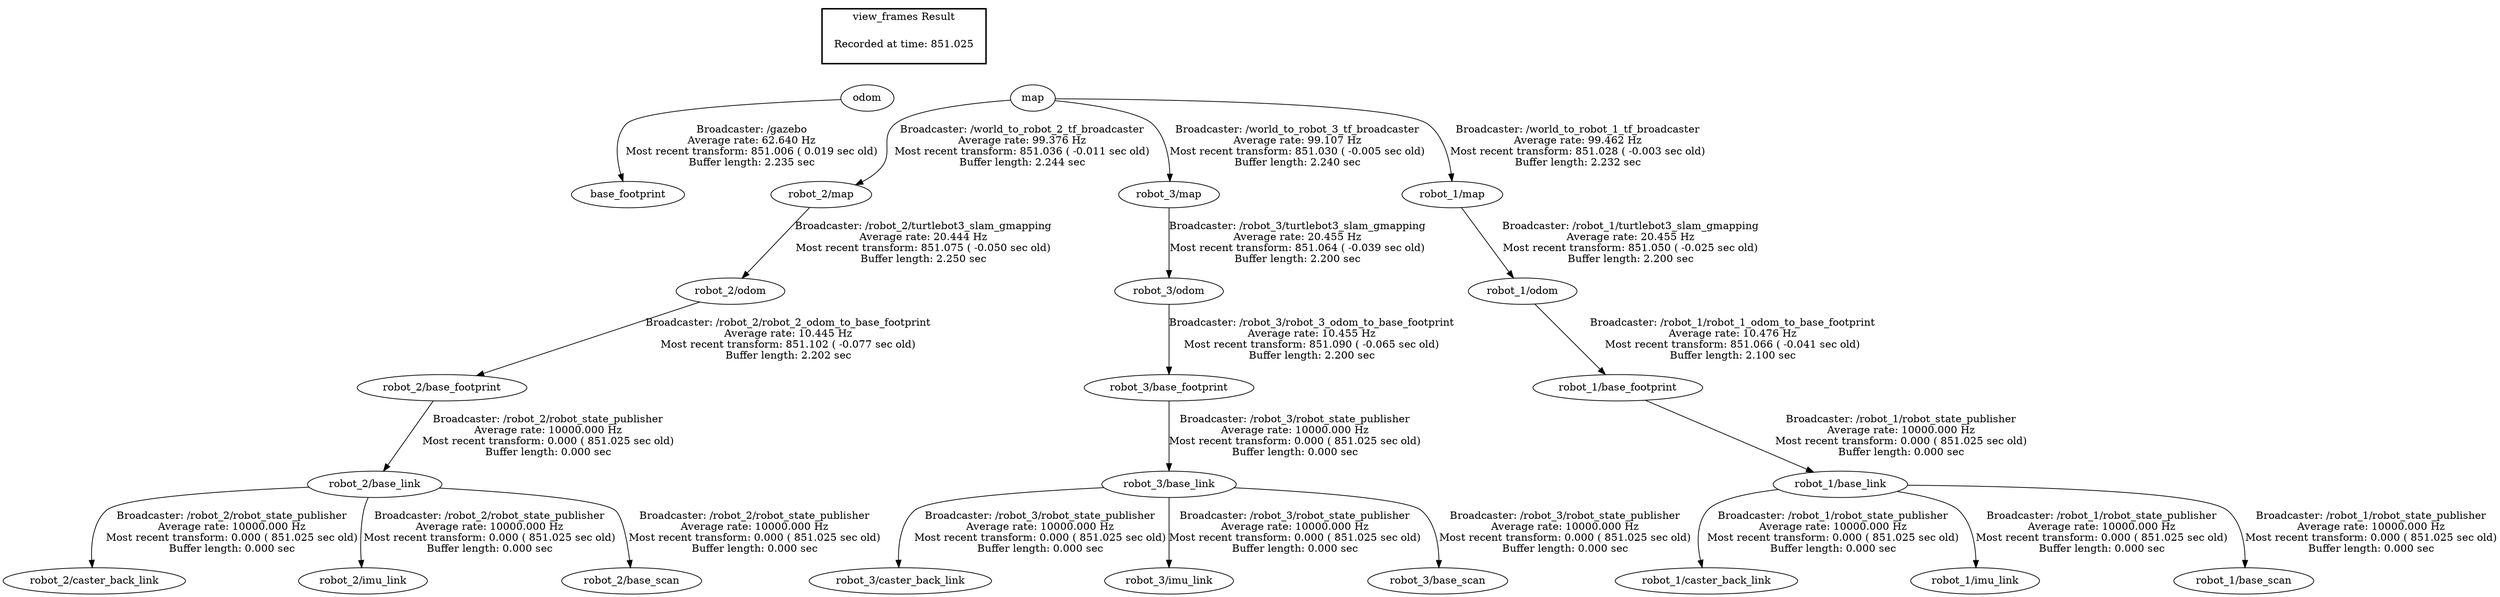 digraph G {
"odom" -> "base_footprint"[label="Broadcaster: /gazebo\nAverage rate: 62.640 Hz\nMost recent transform: 851.006 ( 0.019 sec old)\nBuffer length: 2.235 sec\n"];
"robot_2/map" -> "robot_2/odom"[label="Broadcaster: /robot_2/turtlebot3_slam_gmapping\nAverage rate: 20.444 Hz\nMost recent transform: 851.075 ( -0.050 sec old)\nBuffer length: 2.250 sec\n"];
"map" -> "robot_2/map"[label="Broadcaster: /world_to_robot_2_tf_broadcaster\nAverage rate: 99.376 Hz\nMost recent transform: 851.036 ( -0.011 sec old)\nBuffer length: 2.244 sec\n"];
"robot_1/base_footprint" -> "robot_1/base_link"[label="Broadcaster: /robot_1/robot_state_publisher\nAverage rate: 10000.000 Hz\nMost recent transform: 0.000 ( 851.025 sec old)\nBuffer length: 0.000 sec\n"];
"robot_1/odom" -> "robot_1/base_footprint"[label="Broadcaster: /robot_1/robot_1_odom_to_base_footprint\nAverage rate: 10.476 Hz\nMost recent transform: 851.066 ( -0.041 sec old)\nBuffer length: 2.100 sec\n"];
"robot_1/base_link" -> "robot_1/caster_back_link"[label="Broadcaster: /robot_1/robot_state_publisher\nAverage rate: 10000.000 Hz\nMost recent transform: 0.000 ( 851.025 sec old)\nBuffer length: 0.000 sec\n"];
"robot_1/base_link" -> "robot_1/imu_link"[label="Broadcaster: /robot_1/robot_state_publisher\nAverage rate: 10000.000 Hz\nMost recent transform: 0.000 ( 851.025 sec old)\nBuffer length: 0.000 sec\n"];
"robot_1/base_link" -> "robot_1/base_scan"[label="Broadcaster: /robot_1/robot_state_publisher\nAverage rate: 10000.000 Hz\nMost recent transform: 0.000 ( 851.025 sec old)\nBuffer length: 0.000 sec\n"];
"robot_3/base_footprint" -> "robot_3/base_link"[label="Broadcaster: /robot_3/robot_state_publisher\nAverage rate: 10000.000 Hz\nMost recent transform: 0.000 ( 851.025 sec old)\nBuffer length: 0.000 sec\n"];
"robot_3/odom" -> "robot_3/base_footprint"[label="Broadcaster: /robot_3/robot_3_odom_to_base_footprint\nAverage rate: 10.455 Hz\nMost recent transform: 851.090 ( -0.065 sec old)\nBuffer length: 2.200 sec\n"];
"robot_3/base_link" -> "robot_3/caster_back_link"[label="Broadcaster: /robot_3/robot_state_publisher\nAverage rate: 10000.000 Hz\nMost recent transform: 0.000 ( 851.025 sec old)\nBuffer length: 0.000 sec\n"];
"robot_3/base_link" -> "robot_3/imu_link"[label="Broadcaster: /robot_3/robot_state_publisher\nAverage rate: 10000.000 Hz\nMost recent transform: 0.000 ( 851.025 sec old)\nBuffer length: 0.000 sec\n"];
"robot_3/base_link" -> "robot_3/base_scan"[label="Broadcaster: /robot_3/robot_state_publisher\nAverage rate: 10000.000 Hz\nMost recent transform: 0.000 ( 851.025 sec old)\nBuffer length: 0.000 sec\n"];
"map" -> "robot_3/map"[label="Broadcaster: /world_to_robot_3_tf_broadcaster\nAverage rate: 99.107 Hz\nMost recent transform: 851.030 ( -0.005 sec old)\nBuffer length: 2.240 sec\n"];
"robot_2/base_footprint" -> "robot_2/base_link"[label="Broadcaster: /robot_2/robot_state_publisher\nAverage rate: 10000.000 Hz\nMost recent transform: 0.000 ( 851.025 sec old)\nBuffer length: 0.000 sec\n"];
"robot_2/odom" -> "robot_2/base_footprint"[label="Broadcaster: /robot_2/robot_2_odom_to_base_footprint\nAverage rate: 10.445 Hz\nMost recent transform: 851.102 ( -0.077 sec old)\nBuffer length: 2.202 sec\n"];
"robot_2/base_link" -> "robot_2/caster_back_link"[label="Broadcaster: /robot_2/robot_state_publisher\nAverage rate: 10000.000 Hz\nMost recent transform: 0.000 ( 851.025 sec old)\nBuffer length: 0.000 sec\n"];
"robot_2/base_link" -> "robot_2/imu_link"[label="Broadcaster: /robot_2/robot_state_publisher\nAverage rate: 10000.000 Hz\nMost recent transform: 0.000 ( 851.025 sec old)\nBuffer length: 0.000 sec\n"];
"robot_2/base_link" -> "robot_2/base_scan"[label="Broadcaster: /robot_2/robot_state_publisher\nAverage rate: 10000.000 Hz\nMost recent transform: 0.000 ( 851.025 sec old)\nBuffer length: 0.000 sec\n"];
"map" -> "robot_1/map"[label="Broadcaster: /world_to_robot_1_tf_broadcaster\nAverage rate: 99.462 Hz\nMost recent transform: 851.028 ( -0.003 sec old)\nBuffer length: 2.232 sec\n"];
"robot_3/map" -> "robot_3/odom"[label="Broadcaster: /robot_3/turtlebot3_slam_gmapping\nAverage rate: 20.455 Hz\nMost recent transform: 851.064 ( -0.039 sec old)\nBuffer length: 2.200 sec\n"];
"robot_1/map" -> "robot_1/odom"[label="Broadcaster: /robot_1/turtlebot3_slam_gmapping\nAverage rate: 20.455 Hz\nMost recent transform: 851.050 ( -0.025 sec old)\nBuffer length: 2.200 sec\n"];
edge [style=invis];
 subgraph cluster_legend { style=bold; color=black; label ="view_frames Result";
"Recorded at time: 851.025"[ shape=plaintext ] ;
 }->"odom";
edge [style=invis];
 subgraph cluster_legend { style=bold; color=black; label ="view_frames Result";
"Recorded at time: 851.025"[ shape=plaintext ] ;
 }->"map";
}